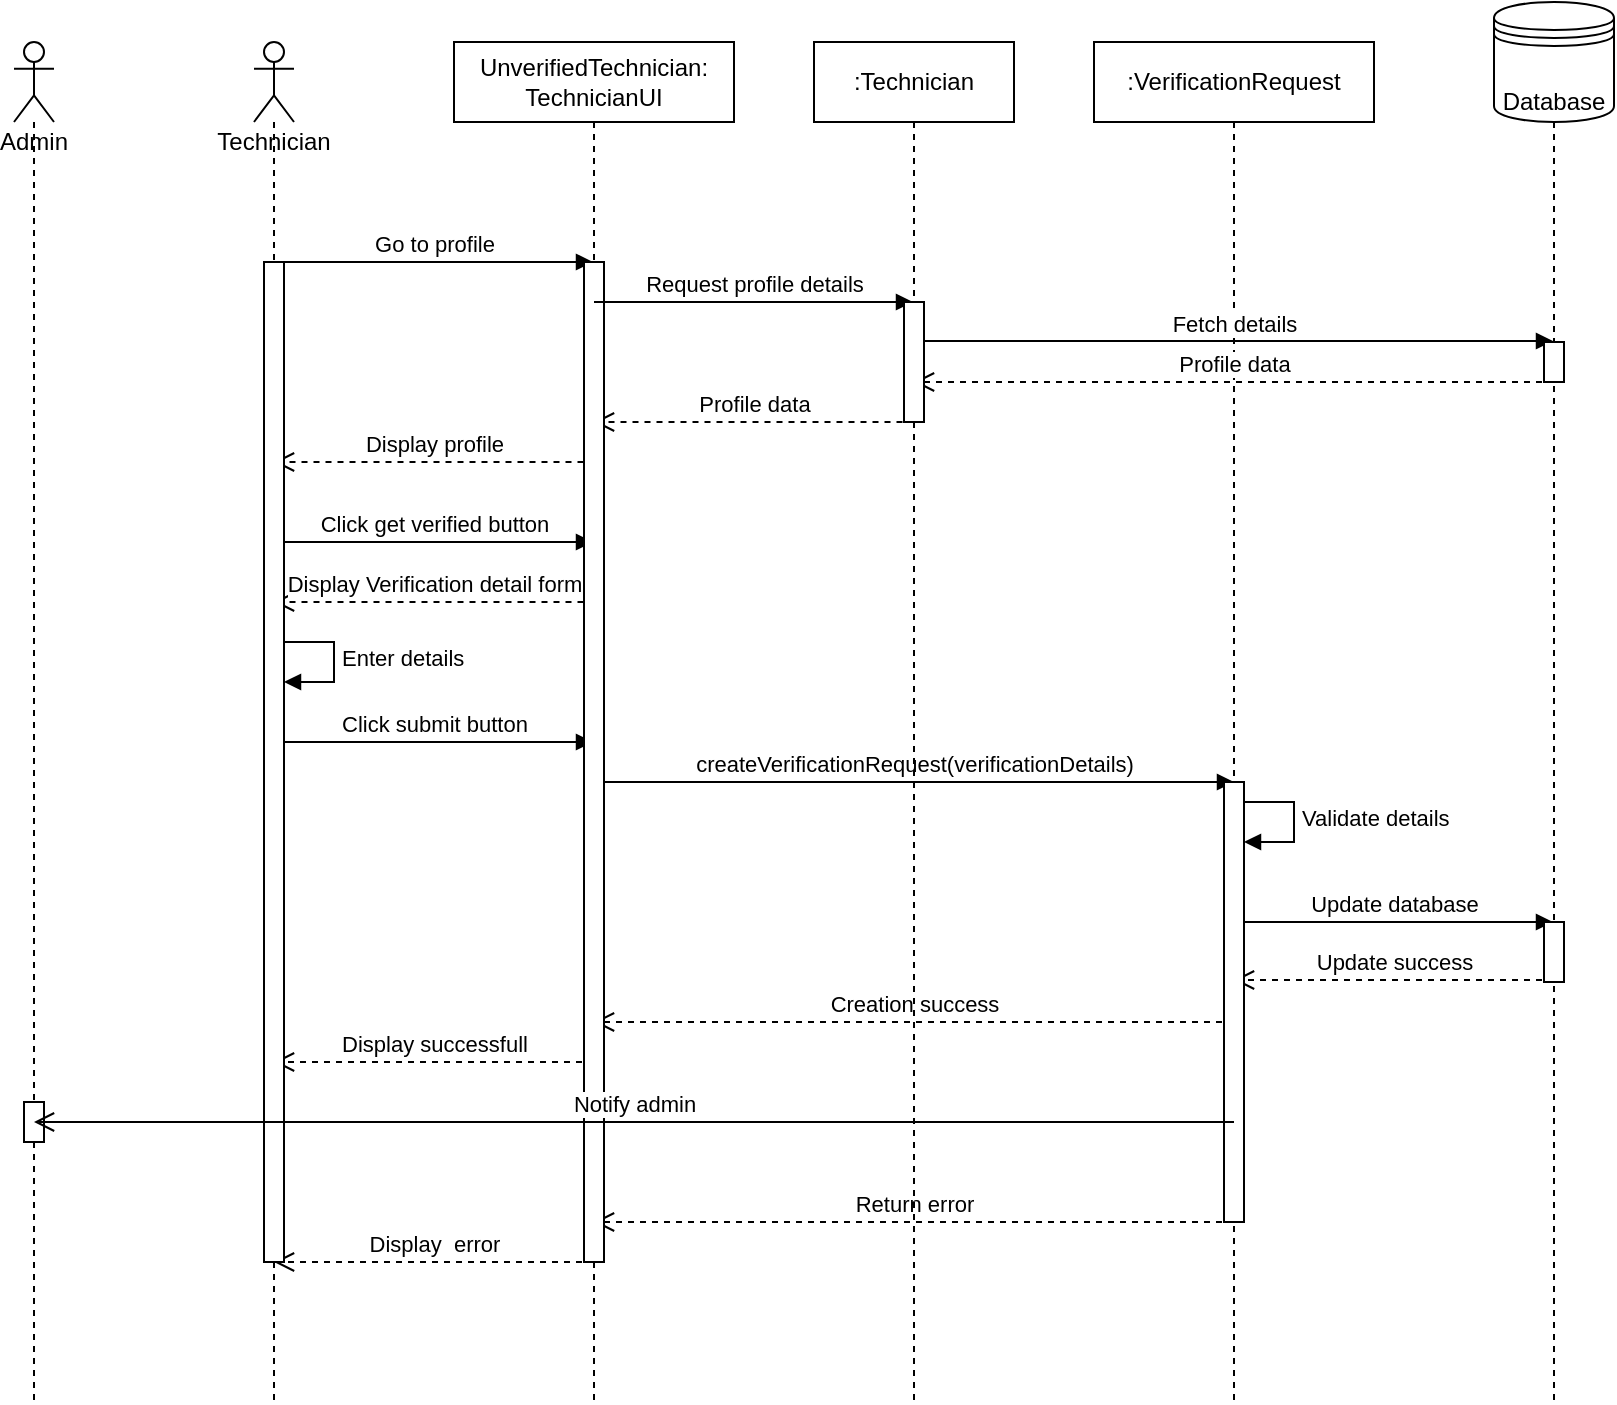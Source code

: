 <mxfile version="20.5.2" type="google"><diagram id="oGwIqPCAHxI7KfGgXaK_" name="Page-1"><mxGraphModel grid="1" page="1" gridSize="10" guides="1" tooltips="1" connect="1" arrows="1" fold="1" pageScale="1" pageWidth="850" pageHeight="1100" math="0" shadow="0"><root><mxCell id="0"/><mxCell id="1" parent="0"/><mxCell id="iMv9HicknpqhGqVO7U_x-7" value="Go to profile" style="html=1;verticalAlign=bottom;endArrow=block;rounded=0;" edge="1" parent="1" target="iMv9HicknpqhGqVO7U_x-3"><mxGeometry width="80" relative="1" as="geometry"><mxPoint x="440" y="190" as="sourcePoint"/><mxPoint x="520" y="190" as="targetPoint"/></mxGeometry></mxCell><mxCell id="iMv9HicknpqhGqVO7U_x-14" value="Profile data" style="html=1;verticalAlign=bottom;endArrow=open;dashed=1;endSize=8;rounded=0;" edge="1" parent="1" target="iMv9HicknpqhGqVO7U_x-3"><mxGeometry relative="1" as="geometry"><mxPoint x="760.25" y="270" as="sourcePoint"/><mxPoint x="439.75" y="270" as="targetPoint"/></mxGeometry></mxCell><mxCell id="iMv9HicknpqhGqVO7U_x-20" value="Display Verification detail form" style="html=1;verticalAlign=bottom;endArrow=open;dashed=1;endSize=8;rounded=0;" edge="1" parent="1"><mxGeometry relative="1" as="geometry"><mxPoint x="600.75" y="360" as="sourcePoint"/><mxPoint x="440" y="360" as="targetPoint"/></mxGeometry></mxCell><mxCell id="iMv9HicknpqhGqVO7U_x-22" value="Enter details" style="edgeStyle=orthogonalEdgeStyle;html=1;align=left;spacingLeft=2;endArrow=block;rounded=0;entryX=1;entryY=0;" edge="1" parent="1"><mxGeometry relative="1" as="geometry"><mxPoint x="440" y="380" as="sourcePoint"/><Array as="points"><mxPoint x="470" y="380"/><mxPoint x="470" y="400"/></Array><mxPoint x="445" y="400" as="targetPoint"/></mxGeometry></mxCell><mxCell id="iMv9HicknpqhGqVO7U_x-23" value="Click submit button" style="html=1;verticalAlign=bottom;endArrow=block;rounded=0;" edge="1" parent="1"><mxGeometry width="80" relative="1" as="geometry"><mxPoint x="440" y="430" as="sourcePoint"/><mxPoint x="599.5" y="430" as="targetPoint"/></mxGeometry></mxCell><mxCell id="iMv9HicknpqhGqVO7U_x-24" value="createVerificationRequest(verificationDetails)" style="html=1;verticalAlign=bottom;endArrow=block;rounded=0;" edge="1" parent="1"><mxGeometry width="80" relative="1" as="geometry"><mxPoint x="600" y="450" as="sourcePoint"/><mxPoint x="920" y="450" as="targetPoint"/></mxGeometry></mxCell><mxCell id="iMv9HicknpqhGqVO7U_x-25" value="Update database" style="html=1;verticalAlign=bottom;endArrow=block;rounded=0;" edge="1" parent="1"><mxGeometry width="80" relative="1" as="geometry"><mxPoint x="920" y="520" as="sourcePoint"/><mxPoint x="1079.5" y="520" as="targetPoint"/></mxGeometry></mxCell><mxCell id="iMv9HicknpqhGqVO7U_x-27" value="Validate details" style="edgeStyle=orthogonalEdgeStyle;html=1;align=left;spacingLeft=2;endArrow=block;rounded=0;entryX=1;entryY=0;" edge="1" parent="1"><mxGeometry relative="1" as="geometry"><mxPoint x="920" y="460" as="sourcePoint"/><Array as="points"><mxPoint x="950" y="460"/><mxPoint x="950" y="480"/></Array><mxPoint x="925" y="480" as="targetPoint"/></mxGeometry></mxCell><mxCell id="iMv9HicknpqhGqVO7U_x-28" value="Update success" style="html=1;verticalAlign=bottom;endArrow=open;dashed=1;endSize=8;rounded=0;" edge="1" parent="1"><mxGeometry relative="1" as="geometry"><mxPoint x="1080" y="549" as="sourcePoint"/><mxPoint x="920" y="549" as="targetPoint"/></mxGeometry></mxCell><mxCell id="iMv9HicknpqhGqVO7U_x-29" value="Creation success" style="html=1;verticalAlign=bottom;endArrow=open;dashed=1;endSize=8;rounded=0;" edge="1" parent="1"><mxGeometry relative="1" as="geometry"><mxPoint x="920" y="570" as="sourcePoint"/><mxPoint x="600" y="570" as="targetPoint"/></mxGeometry></mxCell><mxCell id="iMv9HicknpqhGqVO7U_x-30" value="Display successfull" style="html=1;verticalAlign=bottom;endArrow=open;dashed=1;endSize=8;rounded=0;" edge="1" parent="1"><mxGeometry relative="1" as="geometry"><mxPoint x="600" y="590" as="sourcePoint"/><mxPoint x="440" y="590" as="targetPoint"/></mxGeometry></mxCell><mxCell id="iMv9HicknpqhGqVO7U_x-32" value="Return error" style="html=1;verticalAlign=bottom;endArrow=open;dashed=1;endSize=8;rounded=0;" edge="1" parent="1"><mxGeometry relative="1" as="geometry"><mxPoint x="920" y="670" as="sourcePoint"/><mxPoint x="600" y="670" as="targetPoint"/></mxGeometry></mxCell><mxCell id="iMv9HicknpqhGqVO7U_x-33" value="Display&amp;nbsp; error" style="html=1;verticalAlign=bottom;endArrow=open;dashed=1;endSize=8;rounded=0;" edge="1" parent="1"><mxGeometry relative="1" as="geometry"><mxPoint x="600" y="690" as="sourcePoint"/><mxPoint x="440" y="690" as="targetPoint"/></mxGeometry></mxCell><mxCell id="iMv9HicknpqhGqVO7U_x-3" value="&lt;div&gt;UnverifiedTechnician:&lt;/div&gt;&lt;div&gt;TechnicianUI&lt;/div&gt;" style="shape=umlLifeline;perimeter=lifelinePerimeter;whiteSpace=wrap;html=1;container=1;collapsible=0;recursiveResize=0;outlineConnect=0;" vertex="1" parent="1"><mxGeometry x="530" y="80" width="140" height="680" as="geometry"/></mxCell><mxCell id="iMv9HicknpqhGqVO7U_x-18" value="Display profile" style="html=1;verticalAlign=bottom;endArrow=open;dashed=1;endSize=8;rounded=0;" edge="1" parent="iMv9HicknpqhGqVO7U_x-3"><mxGeometry relative="1" as="geometry"><mxPoint x="70.75" y="210" as="sourcePoint"/><mxPoint x="-90" y="210" as="targetPoint"/></mxGeometry></mxCell><mxCell id="iMv9HicknpqhGqVO7U_x-19" value="Click get verified button" style="html=1;verticalAlign=bottom;endArrow=block;rounded=0;" edge="1" parent="iMv9HicknpqhGqVO7U_x-3"><mxGeometry width="80" relative="1" as="geometry"><mxPoint x="-90" y="250" as="sourcePoint"/><mxPoint x="69.5" y="250" as="targetPoint"/></mxGeometry></mxCell><mxCell id="iMv9HicknpqhGqVO7U_x-35" value="" style="html=1;points=[];perimeter=orthogonalPerimeter;" vertex="1" parent="iMv9HicknpqhGqVO7U_x-3"><mxGeometry x="65" y="110" width="10" height="500" as="geometry"/></mxCell><mxCell id="iMv9HicknpqhGqVO7U_x-2" value="Technician" style="shape=umlLifeline;participant=umlActor;perimeter=lifelinePerimeter;whiteSpace=wrap;html=1;container=1;collapsible=0;recursiveResize=0;verticalAlign=top;spacingTop=36;outlineConnect=0;" vertex="1" parent="1"><mxGeometry x="430" y="80" width="20" height="680" as="geometry"/></mxCell><mxCell id="iMv9HicknpqhGqVO7U_x-34" value="" style="html=1;points=[];perimeter=orthogonalPerimeter;" vertex="1" parent="iMv9HicknpqhGqVO7U_x-2"><mxGeometry x="5" y="110" width="10" height="500" as="geometry"/></mxCell><mxCell id="iMv9HicknpqhGqVO7U_x-4" value=":VerificationRequest" style="shape=umlLifeline;perimeter=lifelinePerimeter;whiteSpace=wrap;html=1;container=1;collapsible=0;recursiveResize=0;outlineConnect=0;" vertex="1" parent="1"><mxGeometry x="850" y="80" width="140" height="680" as="geometry"/></mxCell><mxCell id="iMv9HicknpqhGqVO7U_x-10" value="Fetch details" style="html=1;verticalAlign=bottom;endArrow=block;rounded=0;" edge="1" parent="iMv9HicknpqhGqVO7U_x-4" target="iMv9HicknpqhGqVO7U_x-6"><mxGeometry width="80" relative="1" as="geometry"><mxPoint x="-90" y="149.5" as="sourcePoint"/><mxPoint x="69.5" y="149.5" as="targetPoint"/></mxGeometry></mxCell><mxCell id="iMv9HicknpqhGqVO7U_x-37" value="" style="html=1;points=[];perimeter=orthogonalPerimeter;" vertex="1" parent="iMv9HicknpqhGqVO7U_x-4"><mxGeometry x="65" y="370" width="10" height="220" as="geometry"/></mxCell><mxCell id="iMv9HicknpqhGqVO7U_x-6" value="Database" style="shape=umlLifeline;participant=datastore;perimeter=lifelinePerimeter;whiteSpace=wrap;html=1;container=1;collapsible=0;recursiveResize=0;verticalAlign=top;spacingTop=36;outlineConnect=0;size=60;" vertex="1" parent="1"><mxGeometry x="1050" y="60" width="60" height="700" as="geometry"/></mxCell><mxCell id="iMv9HicknpqhGqVO7U_x-12" value="Profile data" style="html=1;verticalAlign=bottom;endArrow=open;dashed=1;endSize=8;rounded=0;" edge="1" parent="iMv9HicknpqhGqVO7U_x-6" target="iMv9HicknpqhGqVO7U_x-8"><mxGeometry relative="1" as="geometry"><mxPoint x="30" y="190" as="sourcePoint"/><mxPoint x="-50" y="190" as="targetPoint"/></mxGeometry></mxCell><mxCell id="iMv9HicknpqhGqVO7U_x-38" value="" style="html=1;points=[];perimeter=orthogonalPerimeter;" vertex="1" parent="iMv9HicknpqhGqVO7U_x-6"><mxGeometry x="25" y="460" width="10" height="30" as="geometry"/></mxCell><mxCell id="iMv9HicknpqhGqVO7U_x-39" value="" style="html=1;points=[];perimeter=orthogonalPerimeter;" vertex="1" parent="iMv9HicknpqhGqVO7U_x-6"><mxGeometry x="25" y="170" width="10" height="20" as="geometry"/></mxCell><mxCell id="iMv9HicknpqhGqVO7U_x-8" value=":Technician" style="shape=umlLifeline;perimeter=lifelinePerimeter;whiteSpace=wrap;html=1;container=1;collapsible=0;recursiveResize=0;outlineConnect=0;" vertex="1" parent="1"><mxGeometry x="710" y="80" width="100" height="680" as="geometry"/></mxCell><mxCell id="iMv9HicknpqhGqVO7U_x-9" value="Request profile details" style="html=1;verticalAlign=bottom;endArrow=block;rounded=0;" edge="1" parent="iMv9HicknpqhGqVO7U_x-8"><mxGeometry width="80" relative="1" as="geometry"><mxPoint x="-110" y="130" as="sourcePoint"/><mxPoint x="49.5" y="130" as="targetPoint"/></mxGeometry></mxCell><mxCell id="iMv9HicknpqhGqVO7U_x-36" value="" style="html=1;points=[];perimeter=orthogonalPerimeter;" vertex="1" parent="iMv9HicknpqhGqVO7U_x-8"><mxGeometry x="45" y="130" width="10" height="60" as="geometry"/></mxCell><mxCell id="iMv9HicknpqhGqVO7U_x-5" value="Admin" style="shape=umlLifeline;participant=umlActor;perimeter=lifelinePerimeter;whiteSpace=wrap;html=1;container=1;collapsible=0;recursiveResize=0;verticalAlign=top;spacingTop=36;outlineConnect=0;" vertex="1" parent="1"><mxGeometry x="310" y="80" width="20" height="680" as="geometry"/></mxCell><mxCell id="iMv9HicknpqhGqVO7U_x-40" value="" style="html=1;points=[];perimeter=orthogonalPerimeter;" vertex="1" parent="iMv9HicknpqhGqVO7U_x-5"><mxGeometry x="5" y="530" width="10" height="20" as="geometry"/></mxCell><mxCell id="iMv9HicknpqhGqVO7U_x-31" value="Notify admin" style="html=1;verticalAlign=bottom;endArrow=open;endSize=8;rounded=0;" edge="1" parent="1"><mxGeometry relative="1" as="geometry"><mxPoint x="920" y="620" as="sourcePoint"/><mxPoint x="320" y="620" as="targetPoint"/></mxGeometry></mxCell></root></mxGraphModel></diagram></mxfile>